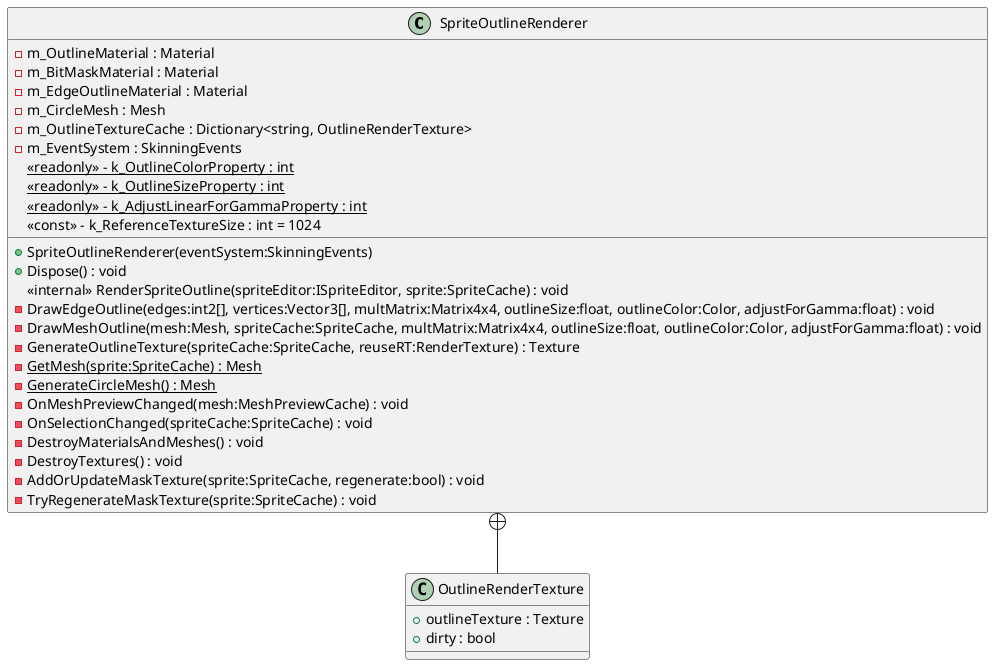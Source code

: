@startuml
class SpriteOutlineRenderer {
    - m_OutlineMaterial : Material
    - m_BitMaskMaterial : Material
    - m_EdgeOutlineMaterial : Material
    - m_CircleMesh : Mesh
    - m_OutlineTextureCache : Dictionary<string, OutlineRenderTexture>
    - m_EventSystem : SkinningEvents
    {static} <<readonly>> - k_OutlineColorProperty : int
    {static} <<readonly>> - k_OutlineSizeProperty : int
    {static} <<readonly>> - k_AdjustLinearForGammaProperty : int
    <<const>> - k_ReferenceTextureSize : int = 1024
    + SpriteOutlineRenderer(eventSystem:SkinningEvents)
    + Dispose() : void
    <<internal>> RenderSpriteOutline(spriteEditor:ISpriteEditor, sprite:SpriteCache) : void
    - DrawEdgeOutline(edges:int2[], vertices:Vector3[], multMatrix:Matrix4x4, outlineSize:float, outlineColor:Color, adjustForGamma:float) : void
    - DrawMeshOutline(mesh:Mesh, spriteCache:SpriteCache, multMatrix:Matrix4x4, outlineSize:float, outlineColor:Color, adjustForGamma:float) : void
    - GenerateOutlineTexture(spriteCache:SpriteCache, reuseRT:RenderTexture) : Texture
    {static} - GetMesh(sprite:SpriteCache) : Mesh
    {static} - GenerateCircleMesh() : Mesh
    - OnMeshPreviewChanged(mesh:MeshPreviewCache) : void
    - OnSelectionChanged(spriteCache:SpriteCache) : void
    - DestroyMaterialsAndMeshes() : void
    - DestroyTextures() : void
    - AddOrUpdateMaskTexture(sprite:SpriteCache, regenerate:bool) : void
    - TryRegenerateMaskTexture(sprite:SpriteCache) : void
}
class OutlineRenderTexture {
    + outlineTexture : Texture
    + dirty : bool
}
SpriteOutlineRenderer +-- OutlineRenderTexture
@enduml
